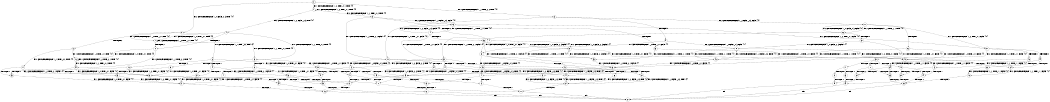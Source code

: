 digraph BCG {
size = "7, 10.5";
center = TRUE;
node [shape = circle];
0 [peripheries = 2];
0 -> 1 [label = "EX !1 !ATOMIC_EXCH_BRANCH (1, +0, TRUE, +0, 1, TRUE) !{0}"];
0 -> 2 [label = "EX !2 !ATOMIC_EXCH_BRANCH (1, +0, FALSE, +0, 3, TRUE) !{0}"];
0 -> 3 [label = "EX !0 !ATOMIC_EXCH_BRANCH (1, +1, TRUE, +0, 2, TRUE) !{0}"];
1 -> 4 [label = "EX !2 !ATOMIC_EXCH_BRANCH (1, +0, FALSE, +0, 3, TRUE) !{0}"];
1 -> 5 [label = "EX !0 !ATOMIC_EXCH_BRANCH (1, +1, TRUE, +0, 2, TRUE) !{0}"];
1 -> 1 [label = "EX !1 !ATOMIC_EXCH_BRANCH (1, +0, TRUE, +0, 1, TRUE) !{0}"];
2 -> 6 [label = "TERMINATE !2"];
2 -> 7 [label = "EX !1 !ATOMIC_EXCH_BRANCH (1, +0, TRUE, +0, 1, TRUE) !{0}"];
2 -> 8 [label = "EX !0 !ATOMIC_EXCH_BRANCH (1, +1, TRUE, +0, 2, TRUE) !{0}"];
3 -> 9 [label = "TERMINATE !0"];
3 -> 10 [label = "EX !1 !ATOMIC_EXCH_BRANCH (1, +0, TRUE, +0, 1, FALSE) !{0}"];
3 -> 11 [label = "EX !2 !ATOMIC_EXCH_BRANCH (1, +0, FALSE, +0, 3, FALSE) !{0}"];
4 -> 12 [label = "TERMINATE !2"];
4 -> 13 [label = "EX !0 !ATOMIC_EXCH_BRANCH (1, +1, TRUE, +0, 2, TRUE) !{0}"];
4 -> 7 [label = "EX !1 !ATOMIC_EXCH_BRANCH (1, +0, TRUE, +0, 1, TRUE) !{0}"];
5 -> 14 [label = "TERMINATE !0"];
5 -> 15 [label = "EX !2 !ATOMIC_EXCH_BRANCH (1, +0, FALSE, +0, 3, FALSE) !{0}"];
5 -> 10 [label = "EX !1 !ATOMIC_EXCH_BRANCH (1, +0, TRUE, +0, 1, FALSE) !{0}"];
6 -> 16 [label = "EX !1 !ATOMIC_EXCH_BRANCH (1, +0, TRUE, +0, 1, TRUE) !{0}"];
6 -> 17 [label = "EX !0 !ATOMIC_EXCH_BRANCH (1, +1, TRUE, +0, 2, TRUE) !{0}"];
7 -> 12 [label = "TERMINATE !2"];
7 -> 13 [label = "EX !0 !ATOMIC_EXCH_BRANCH (1, +1, TRUE, +0, 2, TRUE) !{0}"];
7 -> 7 [label = "EX !1 !ATOMIC_EXCH_BRANCH (1, +0, TRUE, +0, 1, TRUE) !{0}"];
8 -> 18 [label = "TERMINATE !2"];
8 -> 19 [label = "TERMINATE !0"];
8 -> 20 [label = "EX !1 !ATOMIC_EXCH_BRANCH (1, +0, TRUE, +0, 1, FALSE) !{0}"];
9 -> 21 [label = "EX !2 !ATOMIC_EXCH_BRANCH (1, +0, FALSE, +0, 3, FALSE) !{1}"];
9 -> 22 [label = "EX !1 !ATOMIC_EXCH_BRANCH (1, +0, TRUE, +0, 1, FALSE) !{1}"];
10 -> 23 [label = "TERMINATE !1"];
10 -> 24 [label = "TERMINATE !0"];
10 -> 25 [label = "EX !2 !ATOMIC_EXCH_BRANCH (1, +0, FALSE, +0, 3, TRUE) !{0}"];
11 -> 26 [label = "TERMINATE !0"];
11 -> 27 [label = "EX !1 !ATOMIC_EXCH_BRANCH (1, +0, TRUE, +0, 1, FALSE) !{0}"];
11 -> 28 [label = "EX !2 !ATOMIC_EXCH_BRANCH (1, +1, TRUE, +1, 1, TRUE) !{0}"];
12 -> 29 [label = "EX !0 !ATOMIC_EXCH_BRANCH (1, +1, TRUE, +0, 2, TRUE) !{0}"];
12 -> 16 [label = "EX !1 !ATOMIC_EXCH_BRANCH (1, +0, TRUE, +0, 1, TRUE) !{0}"];
13 -> 30 [label = "TERMINATE !2"];
13 -> 31 [label = "TERMINATE !0"];
13 -> 20 [label = "EX !1 !ATOMIC_EXCH_BRANCH (1, +0, TRUE, +0, 1, FALSE) !{0}"];
14 -> 32 [label = "EX !2 !ATOMIC_EXCH_BRANCH (1, +0, FALSE, +0, 3, FALSE) !{1}"];
14 -> 22 [label = "EX !1 !ATOMIC_EXCH_BRANCH (1, +0, TRUE, +0, 1, FALSE) !{1}"];
15 -> 33 [label = "TERMINATE !0"];
15 -> 34 [label = "EX !2 !ATOMIC_EXCH_BRANCH (1, +1, TRUE, +1, 1, TRUE) !{0}"];
15 -> 27 [label = "EX !1 !ATOMIC_EXCH_BRANCH (1, +0, TRUE, +0, 1, FALSE) !{0}"];
16 -> 29 [label = "EX !0 !ATOMIC_EXCH_BRANCH (1, +1, TRUE, +0, 2, TRUE) !{0}"];
16 -> 16 [label = "EX !1 !ATOMIC_EXCH_BRANCH (1, +0, TRUE, +0, 1, TRUE) !{0}"];
17 -> 35 [label = "TERMINATE !0"];
17 -> 36 [label = "EX !1 !ATOMIC_EXCH_BRANCH (1, +0, TRUE, +0, 1, FALSE) !{0}"];
18 -> 35 [label = "TERMINATE !0"];
18 -> 36 [label = "EX !1 !ATOMIC_EXCH_BRANCH (1, +0, TRUE, +0, 1, FALSE) !{0}"];
19 -> 37 [label = "TERMINATE !2"];
19 -> 38 [label = "EX !1 !ATOMIC_EXCH_BRANCH (1, +0, TRUE, +0, 1, FALSE) !{1}"];
20 -> 39 [label = "TERMINATE !1"];
20 -> 40 [label = "TERMINATE !2"];
20 -> 41 [label = "TERMINATE !0"];
21 -> 42 [label = "EX !1 !ATOMIC_EXCH_BRANCH (1, +0, TRUE, +0, 1, FALSE) !{1}"];
21 -> 43 [label = "EX !2 !ATOMIC_EXCH_BRANCH (1, +1, TRUE, +1, 1, TRUE) !{1}"];
22 -> 44 [label = "TERMINATE !1"];
22 -> 45 [label = "EX !2 !ATOMIC_EXCH_BRANCH (1, +0, FALSE, +0, 3, TRUE) !{1}"];
23 -> 46 [label = "TERMINATE !0"];
23 -> 47 [label = "EX !2 !ATOMIC_EXCH_BRANCH (1, +0, FALSE, +0, 3, TRUE) !{0}"];
24 -> 44 [label = "TERMINATE !1"];
24 -> 45 [label = "EX !2 !ATOMIC_EXCH_BRANCH (1, +0, FALSE, +0, 3, TRUE) !{1}"];
25 -> 39 [label = "TERMINATE !1"];
25 -> 40 [label = "TERMINATE !2"];
25 -> 41 [label = "TERMINATE !0"];
26 -> 42 [label = "EX !1 !ATOMIC_EXCH_BRANCH (1, +0, TRUE, +0, 1, FALSE) !{1}"];
26 -> 43 [label = "EX !2 !ATOMIC_EXCH_BRANCH (1, +1, TRUE, +1, 1, TRUE) !{1}"];
27 -> 48 [label = "TERMINATE !1"];
27 -> 49 [label = "TERMINATE !0"];
27 -> 50 [label = "EX !2 !ATOMIC_EXCH_BRANCH (1, +1, TRUE, +1, 1, FALSE) !{0}"];
28 -> 51 [label = "TERMINATE !0"];
28 -> 52 [label = "EX !1 !ATOMIC_EXCH_BRANCH (1, +0, TRUE, +0, 1, FALSE) !{0}"];
28 -> 11 [label = "EX !2 !ATOMIC_EXCH_BRANCH (1, +0, FALSE, +0, 3, FALSE) !{0}"];
29 -> 53 [label = "TERMINATE !0"];
29 -> 36 [label = "EX !1 !ATOMIC_EXCH_BRANCH (1, +0, TRUE, +0, 1, FALSE) !{0}"];
30 -> 53 [label = "TERMINATE !0"];
30 -> 36 [label = "EX !1 !ATOMIC_EXCH_BRANCH (1, +0, TRUE, +0, 1, FALSE) !{0}"];
31 -> 54 [label = "TERMINATE !2"];
31 -> 38 [label = "EX !1 !ATOMIC_EXCH_BRANCH (1, +0, TRUE, +0, 1, FALSE) !{1}"];
32 -> 55 [label = "EX !2 !ATOMIC_EXCH_BRANCH (1, +1, TRUE, +1, 1, TRUE) !{1}"];
32 -> 42 [label = "EX !1 !ATOMIC_EXCH_BRANCH (1, +0, TRUE, +0, 1, FALSE) !{1}"];
33 -> 55 [label = "EX !2 !ATOMIC_EXCH_BRANCH (1, +1, TRUE, +1, 1, TRUE) !{1}"];
33 -> 42 [label = "EX !1 !ATOMIC_EXCH_BRANCH (1, +0, TRUE, +0, 1, FALSE) !{1}"];
34 -> 56 [label = "TERMINATE !0"];
34 -> 15 [label = "EX !2 !ATOMIC_EXCH_BRANCH (1, +0, FALSE, +0, 3, FALSE) !{0}"];
34 -> 52 [label = "EX !1 !ATOMIC_EXCH_BRANCH (1, +0, TRUE, +0, 1, FALSE) !{0}"];
35 -> 57 [label = "EX !1 !ATOMIC_EXCH_BRANCH (1, +0, TRUE, +0, 1, FALSE) !{1}"];
36 -> 58 [label = "TERMINATE !1"];
36 -> 59 [label = "TERMINATE !0"];
37 -> 57 [label = "EX !1 !ATOMIC_EXCH_BRANCH (1, +0, TRUE, +0, 1, FALSE) !{1}"];
38 -> 60 [label = "TERMINATE !1"];
38 -> 61 [label = "TERMINATE !2"];
39 -> 62 [label = "TERMINATE !2"];
39 -> 63 [label = "TERMINATE !0"];
40 -> 58 [label = "TERMINATE !1"];
40 -> 59 [label = "TERMINATE !0"];
41 -> 60 [label = "TERMINATE !1"];
41 -> 61 [label = "TERMINATE !2"];
42 -> 64 [label = "TERMINATE !1"];
42 -> 65 [label = "EX !2 !ATOMIC_EXCH_BRANCH (1, +1, TRUE, +1, 1, FALSE) !{1}"];
43 -> 66 [label = "EX !1 !ATOMIC_EXCH_BRANCH (1, +0, TRUE, +0, 1, FALSE) !{1}"];
43 -> 21 [label = "EX !2 !ATOMIC_EXCH_BRANCH (1, +0, FALSE, +0, 3, FALSE) !{1}"];
44 -> 67 [label = "EX !2 !ATOMIC_EXCH_BRANCH (1, +0, FALSE, +0, 3, TRUE) !{2}"];
45 -> 60 [label = "TERMINATE !1"];
45 -> 61 [label = "TERMINATE !2"];
46 -> 67 [label = "EX !2 !ATOMIC_EXCH_BRANCH (1, +0, FALSE, +0, 3, TRUE) !{2}"];
47 -> 62 [label = "TERMINATE !2"];
47 -> 63 [label = "TERMINATE !0"];
48 -> 68 [label = "TERMINATE !0"];
48 -> 69 [label = "EX !2 !ATOMIC_EXCH_BRANCH (1, +1, TRUE, +1, 1, FALSE) !{0}"];
49 -> 64 [label = "TERMINATE !1"];
49 -> 65 [label = "EX !2 !ATOMIC_EXCH_BRANCH (1, +1, TRUE, +1, 1, FALSE) !{1}"];
50 -> 70 [label = "TERMINATE !1"];
50 -> 71 [label = "TERMINATE !2"];
50 -> 72 [label = "TERMINATE !0"];
51 -> 66 [label = "EX !1 !ATOMIC_EXCH_BRANCH (1, +0, TRUE, +0, 1, FALSE) !{1}"];
51 -> 21 [label = "EX !2 !ATOMIC_EXCH_BRANCH (1, +0, FALSE, +0, 3, FALSE) !{1}"];
52 -> 73 [label = "TERMINATE !1"];
52 -> 74 [label = "TERMINATE !0"];
52 -> 25 [label = "EX !2 !ATOMIC_EXCH_BRANCH (1, +0, FALSE, +0, 3, TRUE) !{0}"];
53 -> 57 [label = "EX !1 !ATOMIC_EXCH_BRANCH (1, +0, TRUE, +0, 1, FALSE) !{1}"];
54 -> 57 [label = "EX !1 !ATOMIC_EXCH_BRANCH (1, +0, TRUE, +0, 1, FALSE) !{1}"];
55 -> 32 [label = "EX !2 !ATOMIC_EXCH_BRANCH (1, +0, FALSE, +0, 3, FALSE) !{1}"];
55 -> 66 [label = "EX !1 !ATOMIC_EXCH_BRANCH (1, +0, TRUE, +0, 1, FALSE) !{1}"];
56 -> 32 [label = "EX !2 !ATOMIC_EXCH_BRANCH (1, +0, FALSE, +0, 3, FALSE) !{1}"];
56 -> 66 [label = "EX !1 !ATOMIC_EXCH_BRANCH (1, +0, TRUE, +0, 1, FALSE) !{1}"];
57 -> 75 [label = "TERMINATE !1"];
58 -> 76 [label = "TERMINATE !0"];
59 -> 75 [label = "TERMINATE !1"];
60 -> 77 [label = "TERMINATE !2"];
61 -> 75 [label = "TERMINATE !1"];
62 -> 76 [label = "TERMINATE !0"];
63 -> 77 [label = "TERMINATE !2"];
64 -> 78 [label = "EX !2 !ATOMIC_EXCH_BRANCH (1, +1, TRUE, +1, 1, FALSE) !{2}"];
65 -> 79 [label = "TERMINATE !1"];
65 -> 80 [label = "TERMINATE !2"];
66 -> 81 [label = "TERMINATE !1"];
66 -> 45 [label = "EX !2 !ATOMIC_EXCH_BRANCH (1, +0, FALSE, +0, 3, TRUE) !{1}"];
67 -> 77 [label = "TERMINATE !2"];
68 -> 78 [label = "EX !2 !ATOMIC_EXCH_BRANCH (1, +1, TRUE, +1, 1, FALSE) !{2}"];
69 -> 82 [label = "TERMINATE !2"];
69 -> 83 [label = "TERMINATE !0"];
70 -> 82 [label = "TERMINATE !2"];
70 -> 83 [label = "TERMINATE !0"];
71 -> 84 [label = "TERMINATE !1"];
71 -> 85 [label = "TERMINATE !0"];
72 -> 79 [label = "TERMINATE !1"];
72 -> 80 [label = "TERMINATE !2"];
73 -> 86 [label = "TERMINATE !0"];
73 -> 47 [label = "EX !2 !ATOMIC_EXCH_BRANCH (1, +0, FALSE, +0, 3, TRUE) !{0}"];
74 -> 81 [label = "TERMINATE !1"];
74 -> 45 [label = "EX !2 !ATOMIC_EXCH_BRANCH (1, +0, FALSE, +0, 3, TRUE) !{1}"];
75 -> 87 [label = "exit"];
76 -> 87 [label = "exit"];
77 -> 87 [label = "exit"];
78 -> 88 [label = "TERMINATE !2"];
79 -> 88 [label = "TERMINATE !2"];
80 -> 89 [label = "TERMINATE !1"];
81 -> 67 [label = "EX !2 !ATOMIC_EXCH_BRANCH (1, +0, FALSE, +0, 3, TRUE) !{2}"];
82 -> 90 [label = "TERMINATE !0"];
83 -> 88 [label = "TERMINATE !2"];
84 -> 90 [label = "TERMINATE !0"];
85 -> 89 [label = "TERMINATE !1"];
86 -> 67 [label = "EX !2 !ATOMIC_EXCH_BRANCH (1, +0, FALSE, +0, 3, TRUE) !{2}"];
88 -> 87 [label = "exit"];
89 -> 87 [label = "exit"];
90 -> 87 [label = "exit"];
}
